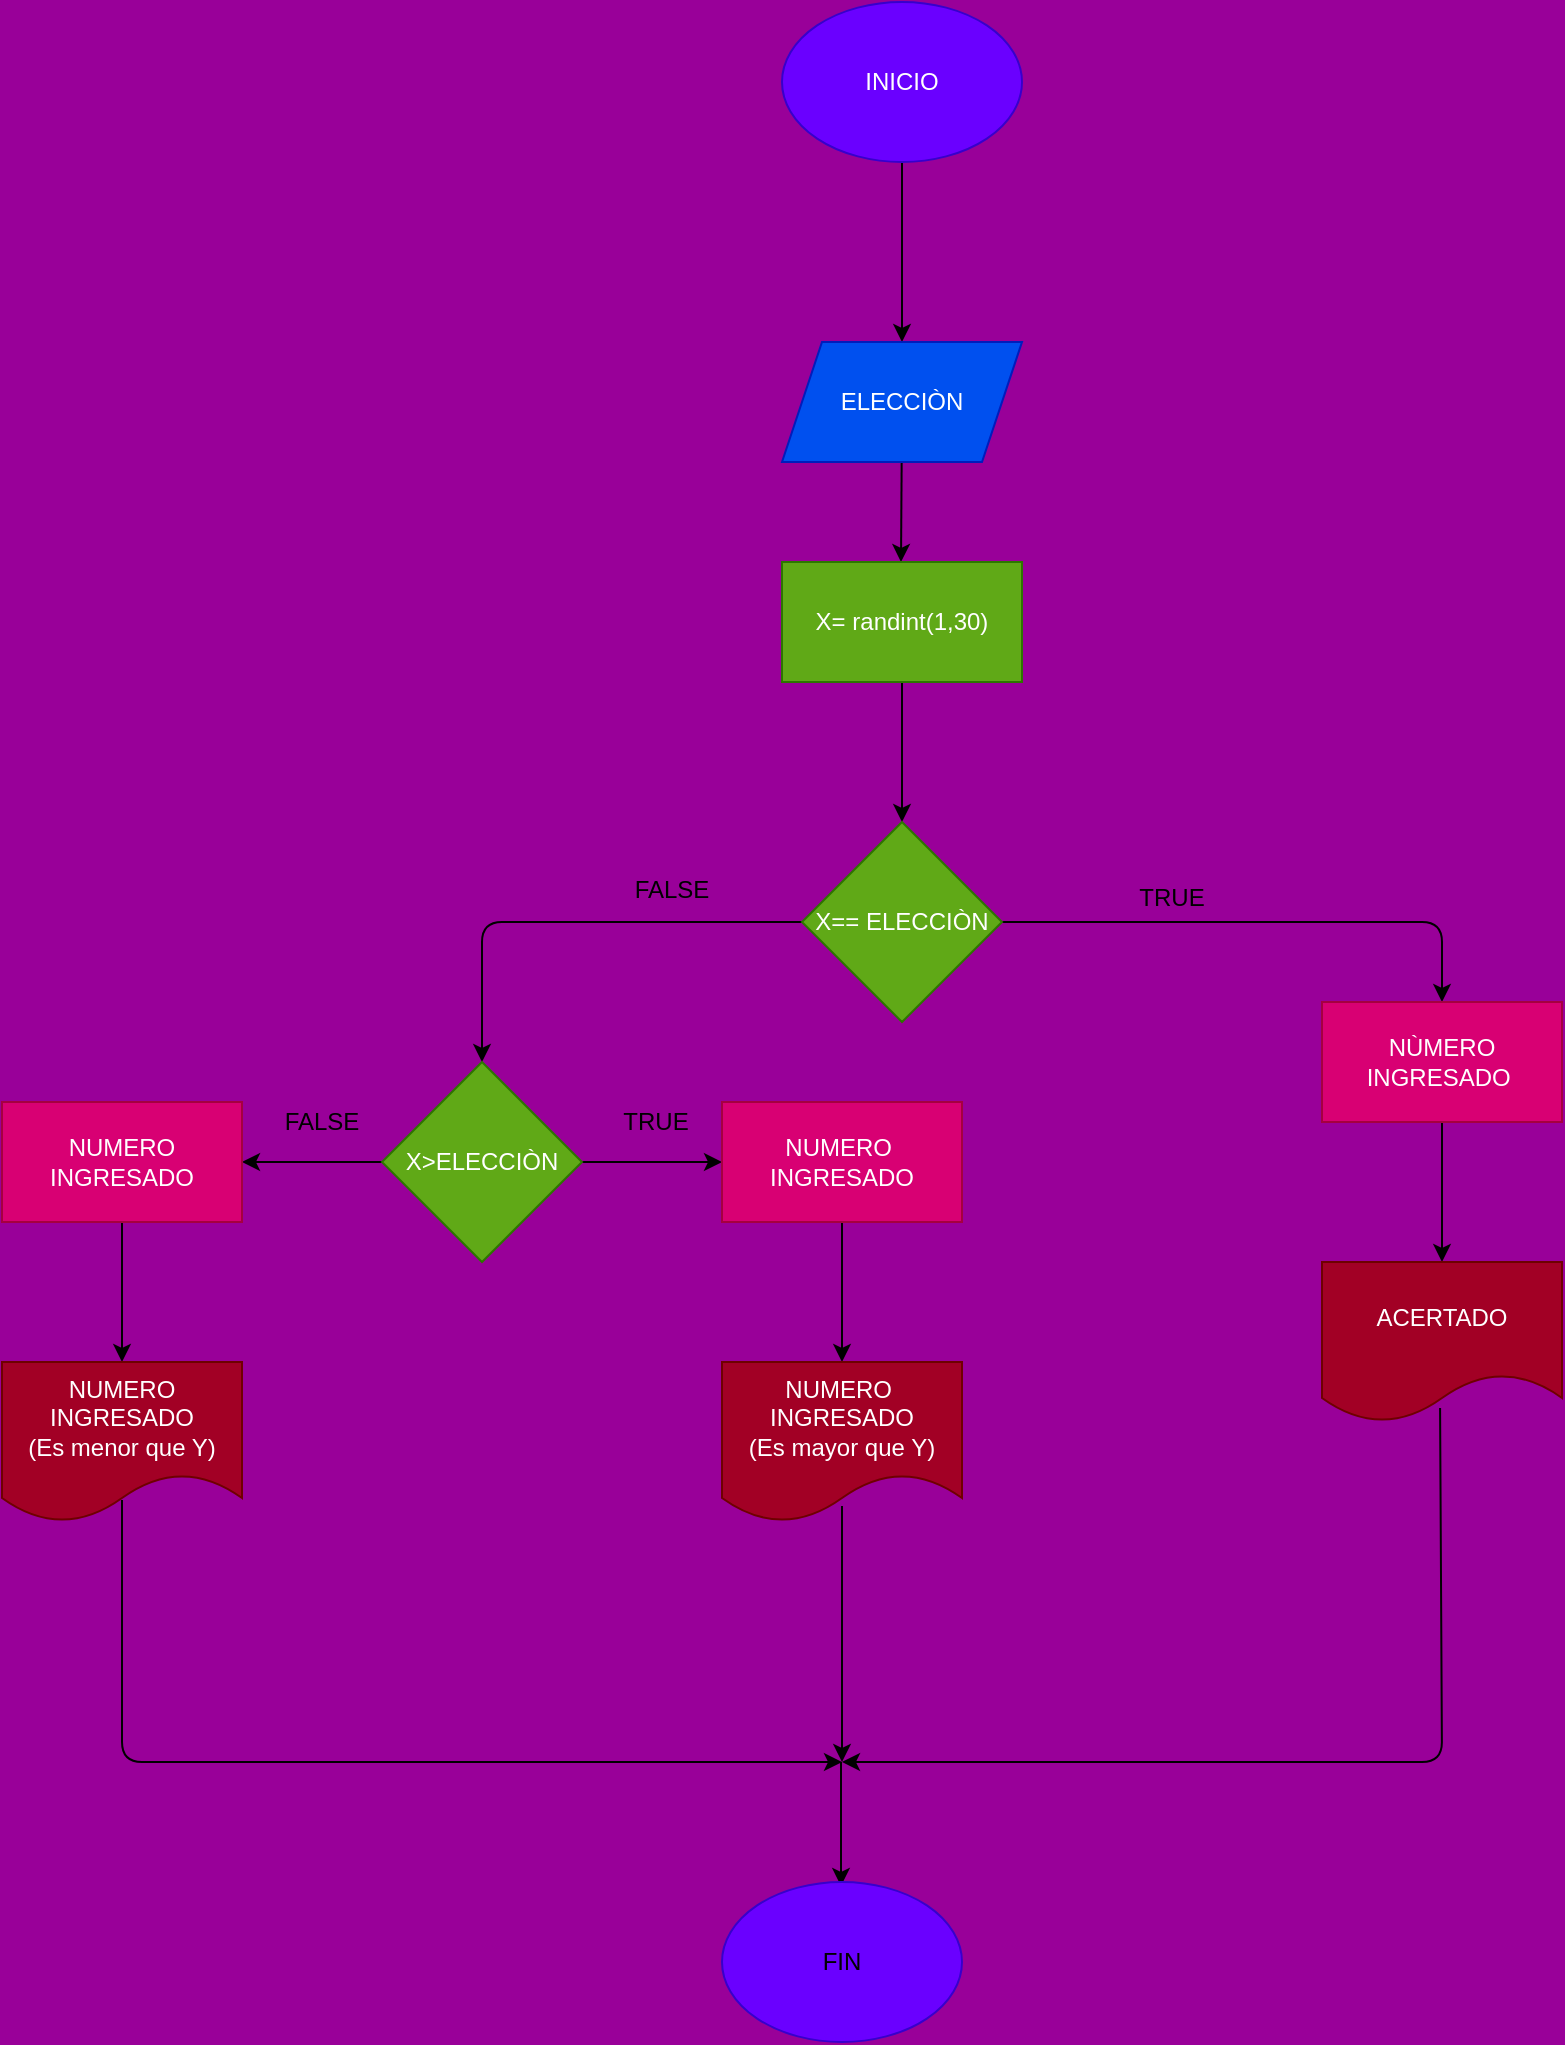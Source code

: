 <mxfile>
    <diagram id="_AqbN3HlUjcGbNWEUrRW" name="Página-1">
        <mxGraphModel dx="1606" dy="472" grid="0" gridSize="10" guides="1" tooltips="1" connect="1" arrows="1" fold="1" page="1" pageScale="1" pageWidth="827" pageHeight="1169" background="#990099" math="0" shadow="0">
            <root>
                <mxCell id="0"/>
                <mxCell id="1" parent="0"/>
                <mxCell id="4" value="" style="edgeStyle=none;html=1;entryX=0.5;entryY=0;entryDx=0;entryDy=0;" edge="1" parent="1" source="2" target="8">
                    <mxGeometry relative="1" as="geometry">
                        <mxPoint x="427.742" y="200" as="targetPoint"/>
                    </mxGeometry>
                </mxCell>
                <mxCell id="2" value="INICIO" style="ellipse;whiteSpace=wrap;html=1;fillColor=#6a00ff;fontColor=#ffffff;strokeColor=#3700CC;" vertex="1" parent="1">
                    <mxGeometry x="360" y="40" width="120" height="80" as="geometry"/>
                </mxCell>
                <mxCell id="7" value="" style="edgeStyle=none;html=1;" edge="1" parent="1">
                    <mxGeometry relative="1" as="geometry">
                        <mxPoint x="419.833" y="270" as="sourcePoint"/>
                        <mxPoint x="419.5" y="320" as="targetPoint"/>
                    </mxGeometry>
                </mxCell>
                <mxCell id="8" value="ELECCIÒN" style="shape=parallelogram;perimeter=parallelogramPerimeter;whiteSpace=wrap;html=1;fixedSize=1;fillColor=#0050ef;fontColor=#ffffff;strokeColor=#001DBC;" vertex="1" parent="1">
                    <mxGeometry x="360" y="210" width="120" height="60" as="geometry"/>
                </mxCell>
                <mxCell id="11" value="" style="edgeStyle=none;html=1;" edge="1" parent="1" source="9" target="10">
                    <mxGeometry relative="1" as="geometry"/>
                </mxCell>
                <mxCell id="9" value="X= randint(1,30)" style="rounded=0;whiteSpace=wrap;html=1;fillColor=#60a917;fontColor=#ffffff;strokeColor=#2D7600;" vertex="1" parent="1">
                    <mxGeometry x="360" y="320" width="120" height="60" as="geometry"/>
                </mxCell>
                <mxCell id="15" value="" style="edgeStyle=none;html=1;" edge="1" parent="1" source="10" target="14">
                    <mxGeometry relative="1" as="geometry">
                        <Array as="points">
                            <mxPoint x="690" y="500"/>
                        </Array>
                    </mxGeometry>
                </mxCell>
                <mxCell id="17" value="" style="edgeStyle=none;html=1;" edge="1" parent="1" source="10" target="16">
                    <mxGeometry relative="1" as="geometry">
                        <Array as="points">
                            <mxPoint x="210" y="500"/>
                        </Array>
                    </mxGeometry>
                </mxCell>
                <mxCell id="10" value="X== ELECCIÒN" style="rhombus;whiteSpace=wrap;html=1;rounded=0;fillColor=#60a917;fontColor=#ffffff;strokeColor=#2D7600;" vertex="1" parent="1">
                    <mxGeometry x="370" y="450" width="100" height="100" as="geometry"/>
                </mxCell>
                <mxCell id="30" value="" style="edgeStyle=none;html=1;" edge="1" parent="1" source="14" target="29">
                    <mxGeometry relative="1" as="geometry"/>
                </mxCell>
                <mxCell id="14" value="NÙMERO INGRESADO&amp;nbsp;" style="whiteSpace=wrap;html=1;rounded=0;fillColor=#d80073;fontColor=#ffffff;strokeColor=#A50040;" vertex="1" parent="1">
                    <mxGeometry x="630" y="540" width="120" height="60" as="geometry"/>
                </mxCell>
                <mxCell id="22" value="" style="edgeStyle=none;html=1;" edge="1" parent="1" source="16" target="21">
                    <mxGeometry relative="1" as="geometry"/>
                </mxCell>
                <mxCell id="24" value="" style="edgeStyle=none;html=1;" edge="1" parent="1" source="16" target="23">
                    <mxGeometry relative="1" as="geometry"/>
                </mxCell>
                <mxCell id="16" value="X&amp;gt;ELECCIÒN" style="rhombus;whiteSpace=wrap;html=1;fontFamily=Helvetica;fontSize=12;fontColor=#ffffff;align=center;strokeColor=#2D7600;fillColor=#60a917;" vertex="1" parent="1">
                    <mxGeometry x="160" y="570" width="100" height="100" as="geometry"/>
                </mxCell>
                <mxCell id="28" value="" style="edgeStyle=none;html=1;" edge="1" parent="1" source="21" target="27">
                    <mxGeometry relative="1" as="geometry"/>
                </mxCell>
                <mxCell id="21" value="NUMERO&amp;nbsp;&lt;br&gt;INGRESADO" style="whiteSpace=wrap;html=1;fillColor=#d80073;fontColor=#ffffff;strokeColor=#A50040;" vertex="1" parent="1">
                    <mxGeometry x="330" y="590" width="120" height="60" as="geometry"/>
                </mxCell>
                <mxCell id="26" value="" style="edgeStyle=none;html=1;" edge="1" parent="1" source="23" target="25">
                    <mxGeometry relative="1" as="geometry"/>
                </mxCell>
                <mxCell id="23" value="NUMERO&lt;br&gt;INGRESADO" style="whiteSpace=wrap;html=1;fillColor=#d80073;fontColor=#ffffff;strokeColor=#A50040;" vertex="1" parent="1">
                    <mxGeometry x="-30" y="590" width="120" height="60" as="geometry"/>
                </mxCell>
                <mxCell id="36" value="" style="edgeStyle=none;html=1;exitX=0.5;exitY=0.863;exitDx=0;exitDy=0;exitPerimeter=0;" edge="1" parent="1" source="25">
                    <mxGeometry relative="1" as="geometry">
                        <mxPoint x="390" y="920" as="targetPoint"/>
                        <Array as="points">
                            <mxPoint x="30" y="920"/>
                        </Array>
                    </mxGeometry>
                </mxCell>
                <mxCell id="25" value="NUMERO INGRESADO&lt;br&gt;(Es menor que Y)" style="shape=document;whiteSpace=wrap;html=1;boundedLbl=1;fillColor=#a20025;fontColor=#ffffff;strokeColor=#6F0000;" vertex="1" parent="1">
                    <mxGeometry x="-30" y="720" width="120" height="80" as="geometry"/>
                </mxCell>
                <mxCell id="34" value="" style="edgeStyle=none;html=1;exitX=0.5;exitY=0.9;exitDx=0;exitDy=0;exitPerimeter=0;" edge="1" parent="1" source="27">
                    <mxGeometry relative="1" as="geometry">
                        <mxPoint x="390" y="920" as="targetPoint"/>
                    </mxGeometry>
                </mxCell>
                <mxCell id="27" value="NUMERO&amp;nbsp;&lt;br&gt;INGRESADO&lt;br&gt;(Es mayor que Y)" style="shape=document;whiteSpace=wrap;html=1;boundedLbl=1;fillColor=#a20025;fontColor=#ffffff;strokeColor=#6F0000;" vertex="1" parent="1">
                    <mxGeometry x="330" y="720" width="120" height="80" as="geometry"/>
                </mxCell>
                <mxCell id="32" value="" style="edgeStyle=none;html=1;exitX=0.492;exitY=0.913;exitDx=0;exitDy=0;exitPerimeter=0;" edge="1" parent="1" source="29">
                    <mxGeometry relative="1" as="geometry">
                        <mxPoint x="390" y="920" as="targetPoint"/>
                        <Array as="points">
                            <mxPoint x="690" y="920"/>
                        </Array>
                    </mxGeometry>
                </mxCell>
                <mxCell id="29" value="ACERTADO" style="shape=document;whiteSpace=wrap;html=1;boundedLbl=1;rounded=0;fillColor=#a20025;fontColor=#ffffff;strokeColor=#6F0000;" vertex="1" parent="1">
                    <mxGeometry x="630" y="670" width="120" height="80" as="geometry"/>
                </mxCell>
                <mxCell id="37" value="" style="endArrow=classic;html=1;" edge="1" parent="1">
                    <mxGeometry width="50" height="50" relative="1" as="geometry">
                        <mxPoint x="389.5" y="920" as="sourcePoint"/>
                        <mxPoint x="389.5" y="982" as="targetPoint"/>
                    </mxGeometry>
                </mxCell>
                <mxCell id="38" value="FIN" style="ellipse;whiteSpace=wrap;html=1;fillColor=#6a00ff;strokeColor=#3700CC;" vertex="1" parent="1">
                    <mxGeometry x="330" y="980" width="120" height="80" as="geometry"/>
                </mxCell>
                <mxCell id="39" value="TRUE" style="text;html=1;strokeColor=none;fillColor=none;align=center;verticalAlign=middle;whiteSpace=wrap;rounded=0;" vertex="1" parent="1">
                    <mxGeometry x="525" y="473" width="60" height="30" as="geometry"/>
                </mxCell>
                <mxCell id="40" value="TRUE" style="text;html=1;strokeColor=none;fillColor=none;align=center;verticalAlign=middle;whiteSpace=wrap;rounded=0;" vertex="1" parent="1">
                    <mxGeometry x="267" y="585" width="60" height="30" as="geometry"/>
                </mxCell>
                <mxCell id="41" value="FALSE" style="text;html=1;strokeColor=none;fillColor=none;align=center;verticalAlign=middle;whiteSpace=wrap;rounded=0;" vertex="1" parent="1">
                    <mxGeometry x="100" y="585" width="60" height="30" as="geometry"/>
                </mxCell>
                <mxCell id="42" value="FALSE" style="text;html=1;strokeColor=none;fillColor=none;align=center;verticalAlign=middle;whiteSpace=wrap;rounded=0;" vertex="1" parent="1">
                    <mxGeometry x="275" y="469" width="60" height="30" as="geometry"/>
                </mxCell>
            </root>
        </mxGraphModel>
    </diagram>
</mxfile>